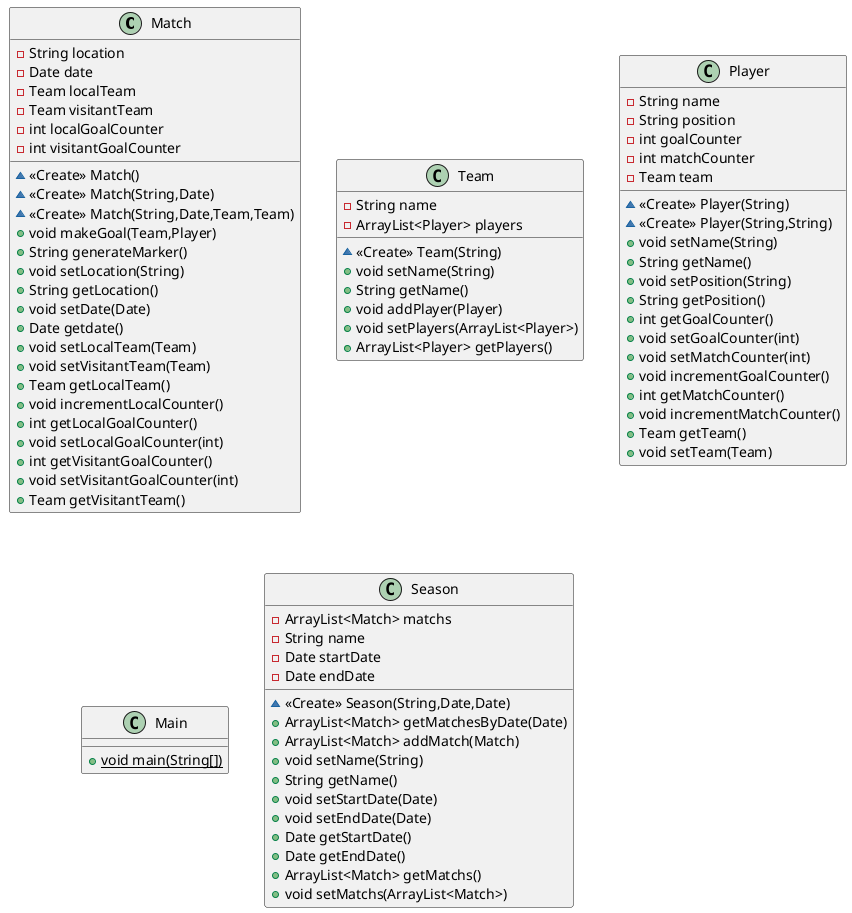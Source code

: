 @startuml
class Match {
- String location
- Date date
- Team localTeam
- Team visitantTeam
- int localGoalCounter
- int visitantGoalCounter
~ <<Create>> Match()
~ <<Create>> Match(String,Date)
~ <<Create>> Match(String,Date,Team,Team)
+ void makeGoal(Team,Player)
+ String generateMarker()
+ void setLocation(String)
+ String getLocation()
+ void setDate(Date)
+ Date getdate()
+ void setLocalTeam(Team)
+ void setVisitantTeam(Team)
+ Team getLocalTeam()
+ void incrementLocalCounter()
+ int getLocalGoalCounter()
+ void setLocalGoalCounter(int)
+ int getVisitantGoalCounter()
+ void setVisitantGoalCounter(int)
+ Team getVisitantTeam()
}
class Team {
- String name
- ArrayList<Player> players
~ <<Create>> Team(String)
+ void setName(String)
+ String getName()
+ void addPlayer(Player)
+ void setPlayers(ArrayList<Player>)
+ ArrayList<Player> getPlayers()
}
class Player {
- String name
- String position
- int goalCounter
- int matchCounter
- Team team
~ <<Create>> Player(String)
~ <<Create>> Player(String,String)
+ void setName(String)
+ String getName()
+ void setPosition(String)
+ String getPosition()
+ int getGoalCounter()
+ void setGoalCounter(int)
+ void setMatchCounter(int)
+ void incrementGoalCounter()
+ int getMatchCounter()
+ void incrementMatchCounter()
+ Team getTeam()
+ void setTeam(Team)
}
class Main {
+ {static} void main(String[])
}
class Season {
- ArrayList<Match> matchs
- String name
- Date startDate
- Date endDate
~ <<Create>> Season(String,Date,Date)
+ ArrayList<Match> getMatchesByDate(Date)
+ ArrayList<Match> addMatch(Match)
+ void setName(String)
+ String getName()
+ void setStartDate(Date)
+ void setEndDate(Date)
+ Date getStartDate()
+ Date getEndDate()
+ ArrayList<Match> getMatchs()
+ void setMatchs(ArrayList<Match>)
}
@enduml
